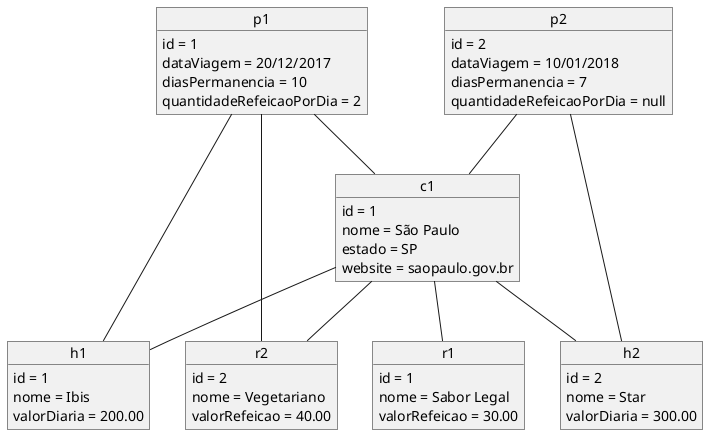 @startuml
'https://plantuml.com/object-diagram

object c1 {
	id = 1
	nome = São Paulo
	estado = SP
	website = saopaulo.gov.br
}

object h1 {
	id = 1
	nome = Ibis
	valorDiaria = 200.00
}

object h2 {
	id = 2
	nome = Star
	valorDiaria = 300.00
}

object r1 {
	id = 1
	nome = Sabor Legal
	valorRefeicao = 30.00
}

object r2 {
	id = 2
	nome = Vegetariano
	valorRefeicao = 40.00
}

object p1 {
	id = 1
	dataViagem = 20/12/2017
	diasPermanencia = 10
	quantidadeRefeicaoPorDia = 2
}

object p2 {
	id = 2
	dataViagem = 10/01/2018
	diasPermanencia = 7
	quantidadeRefeicaoPorDia = null
}

c1 -- h1
c1 -- h2
c1 -- r1
c1 -- r2
p1 -- c1
p1 -- h1
p1 -- r2
p2 -- c1
p2 -- h2

@enduml

